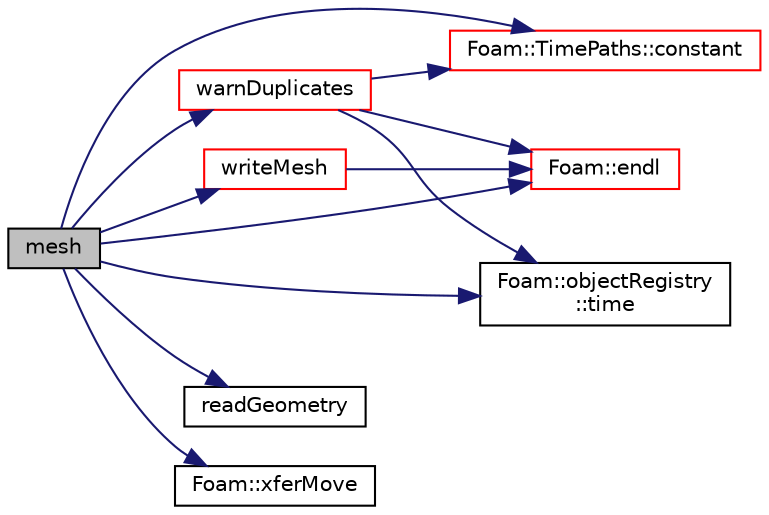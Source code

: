 digraph "mesh"
{
  bgcolor="transparent";
  edge [fontname="Helvetica",fontsize="10",labelfontname="Helvetica",labelfontsize="10"];
  node [fontname="Helvetica",fontsize="10",shape=record];
  rankdir="LR";
  Node1 [label="mesh",height=0.2,width=0.4,color="black", fillcolor="grey75", style="filled", fontcolor="black"];
  Node1 -> Node2 [color="midnightblue",fontsize="10",style="solid",fontname="Helvetica"];
  Node2 [label="Foam::TimePaths::constant",height=0.2,width=0.4,color="red",URL="$a02686.html#a5aa65a27a46ca75d80f0821d80606c04",tooltip="Return constant name. "];
  Node1 -> Node3 [color="midnightblue",fontsize="10",style="solid",fontname="Helvetica"];
  Node3 [label="Foam::endl",height=0.2,width=0.4,color="red",URL="$a10974.html#a2db8fe02a0d3909e9351bb4275b23ce4",tooltip="Add newline and flush stream. "];
  Node1 -> Node4 [color="midnightblue",fontsize="10",style="solid",fontname="Helvetica"];
  Node4 [label="readGeometry",height=0.2,width=0.4,color="black",URL="$a01502.html#a755bcf2c5528ad20b324f92b38b500cc",tooltip="Subclasses are required to supply this information. "];
  Node1 -> Node5 [color="midnightblue",fontsize="10",style="solid",fontname="Helvetica"];
  Node5 [label="Foam::objectRegistry\l::time",height=0.2,width=0.4,color="black",URL="$a01727.html#a48fcf6de2789aff6b430b5fc1a05693f",tooltip="Return time. "];
  Node1 -> Node6 [color="midnightblue",fontsize="10",style="solid",fontname="Helvetica"];
  Node6 [label="warnDuplicates",height=0.2,width=0.4,color="red",URL="$a01502.html#a2638db035b2a192cbe57e864292f2823",tooltip="Warn about repeated names. "];
  Node6 -> Node2 [color="midnightblue",fontsize="10",style="solid",fontname="Helvetica"];
  Node6 -> Node3 [color="midnightblue",fontsize="10",style="solid",fontname="Helvetica"];
  Node6 -> Node5 [color="midnightblue",fontsize="10",style="solid",fontname="Helvetica"];
  Node1 -> Node7 [color="midnightblue",fontsize="10",style="solid",fontname="Helvetica"];
  Node7 [label="writeMesh",height=0.2,width=0.4,color="red",URL="$a01502.html#ac299aa5abc617949bb6f121fbfbbc2c8",tooltip="Write mesh. "];
  Node7 -> Node3 [color="midnightblue",fontsize="10",style="solid",fontname="Helvetica"];
  Node1 -> Node8 [color="midnightblue",fontsize="10",style="solid",fontname="Helvetica"];
  Node8 [label="Foam::xferMove",height=0.2,width=0.4,color="black",URL="$a10974.html#ae3ad39ee5ad896e6d3c0f137ecd12abb",tooltip="Construct by transferring the contents of the arg. "];
}

